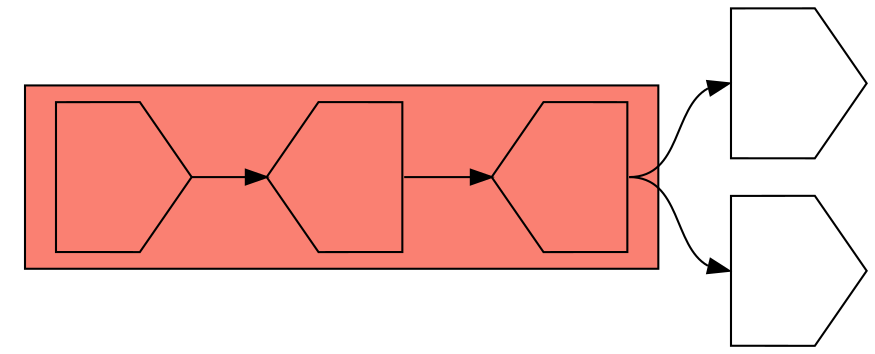 digraph asm {
	rotate=90;
	edge [headport=n,tailport=s];
subgraph cluster_C14451_2862_4387 {
	14451 [label="",height=1,width=1,shape=invhouse];
	2862 [label="",height=1,width=1,shape=house];
	4387 [label="",height=1,width=1,shape=house];
	style=filled;
	fillcolor=salmon;
}
	11361 [label="",height=1,width=1,shape=invhouse];
	19481 [label="",height=1,width=1,shape=invhouse];
	14451 -> 2862
	2862 -> 4387
	4387 -> 11361
	4387 -> 19481
}